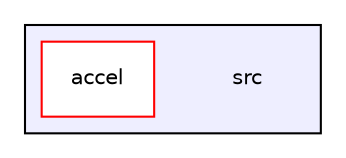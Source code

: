 digraph "/home/wbinventor/OpenMOC/src/" {
  compound=true
  node [ fontsize="10", fontname="Helvetica"];
  edge [ labelfontsize="10", labelfontname="Helvetica"];
  subgraph clusterdir_68267d1309a1af8e8297ef4c3efbcdba {
    graph [ bgcolor="#eeeeff", pencolor="black", label="" URL="dir_68267d1309a1af8e8297ef4c3efbcdba.html"];
    dir_68267d1309a1af8e8297ef4c3efbcdba [shape=plaintext label="src"];
    dir_1ea949864ab1faf245facc269e7b2721 [shape=box label="accel" color="red" fillcolor="white" style="filled" URL="dir_1ea949864ab1faf245facc269e7b2721.html"];
  }
}
